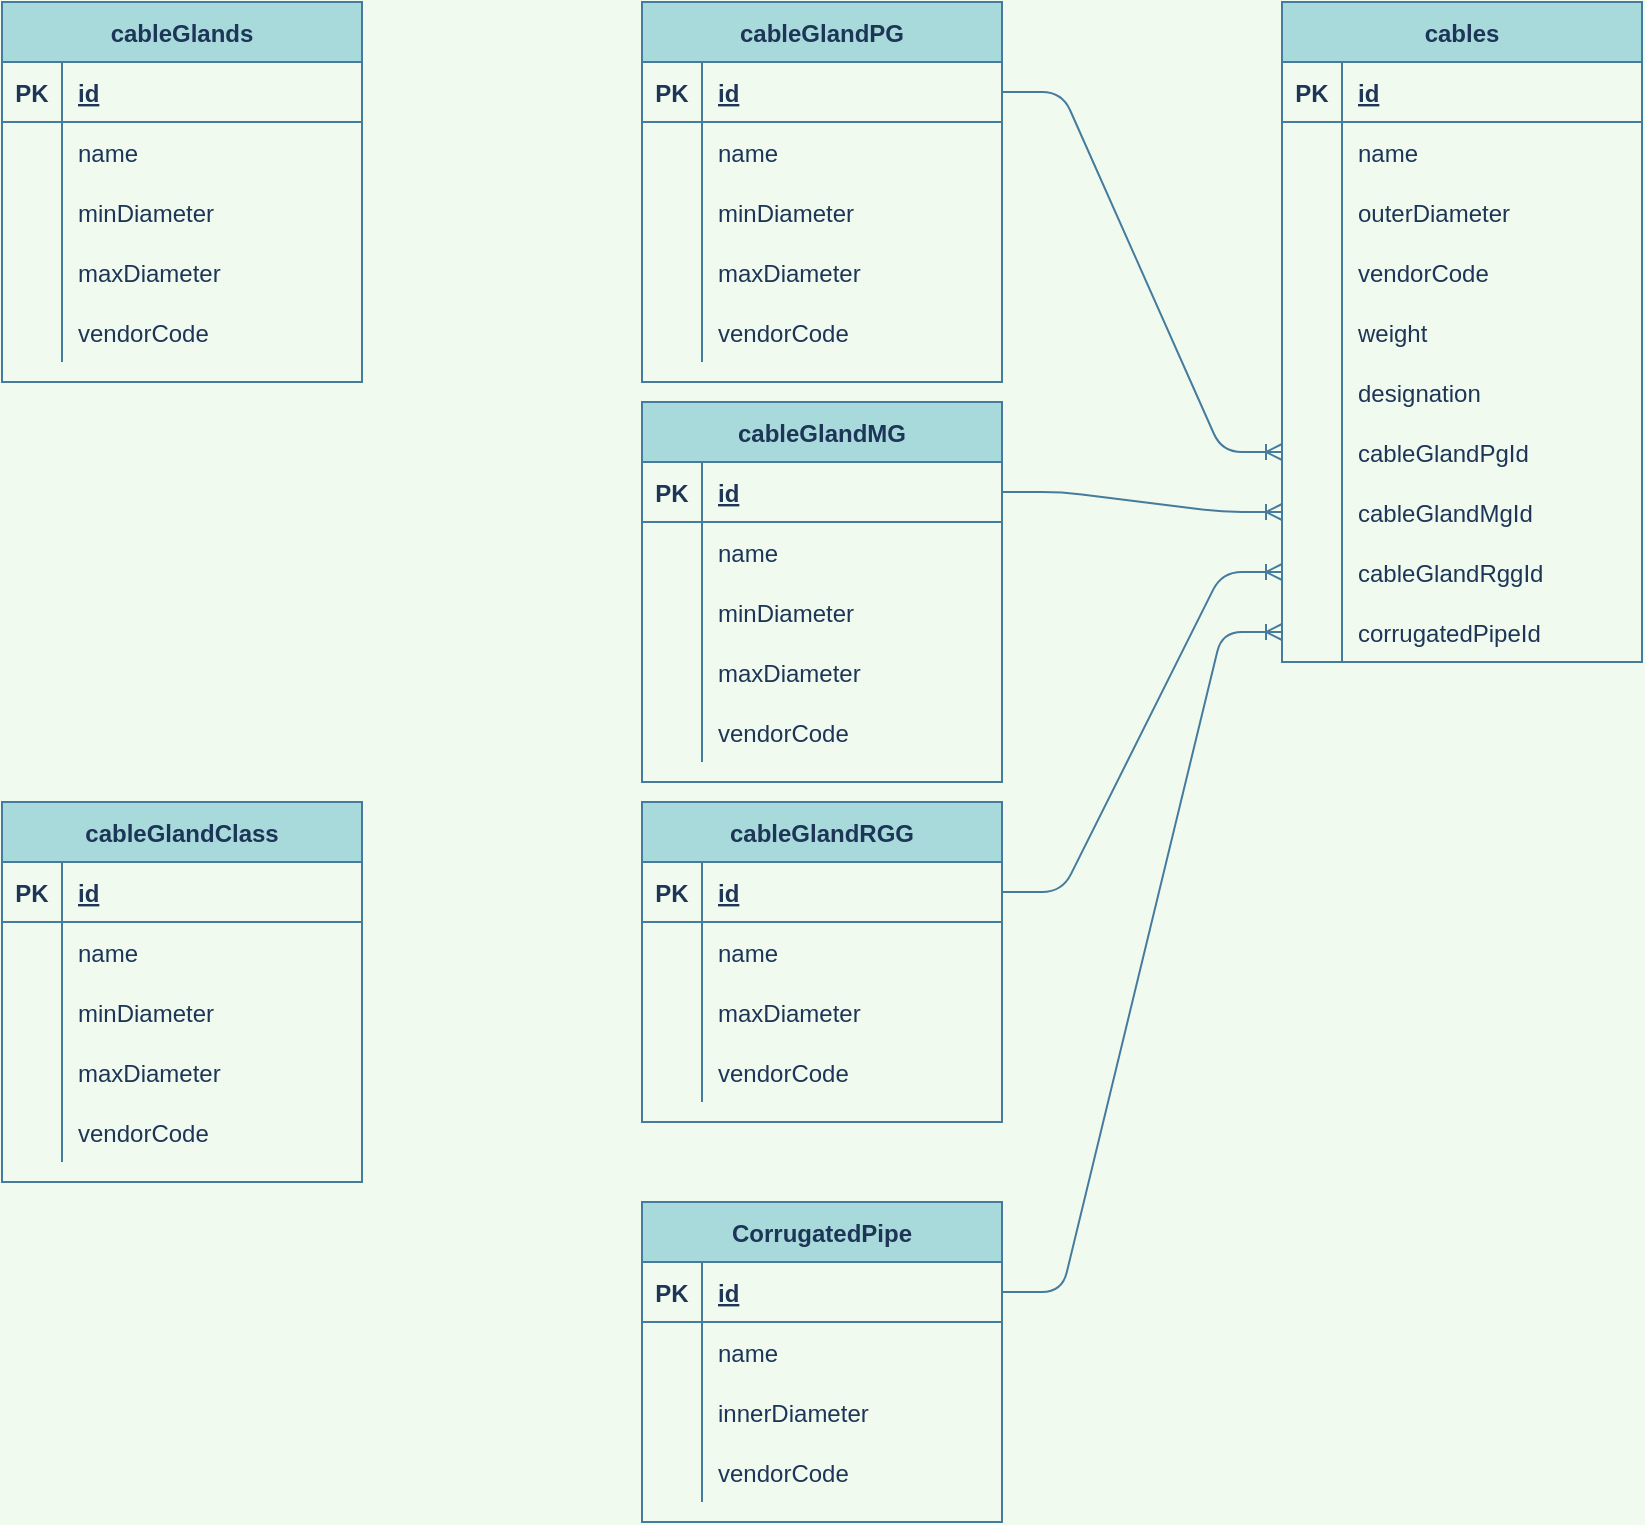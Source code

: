 <mxfile version="14.0.1" type="device"><diagram id="R2lEEEUBdFMjLlhIrx00" name="Page-1"><mxGraphModel dx="1865" dy="689" grid="1" gridSize="10" guides="1" tooltips="1" connect="1" arrows="1" fold="1" page="1" pageScale="1" pageWidth="827" pageHeight="1169" background="#F1FAEE" math="0" shadow="0" extFonts="Permanent Marker^https://fonts.googleapis.com/css?family=Permanent+Marker"><root><mxCell id="0"/><mxCell id="1" parent="0"/><mxCell id="y3WjYk-hF2BFC4DKgjI9-2" value="cables" style="shape=table;startSize=30;container=1;collapsible=1;childLayout=tableLayout;fixedRows=1;rowLines=0;fontStyle=1;align=center;resizeLast=1;fillColor=#A8DADC;strokeColor=#457B9D;fontColor=#1D3557;" parent="1" vertex="1"><mxGeometry x="360" y="40" width="180" height="330" as="geometry"><mxRectangle x="40" y="40" width="70" height="30" as="alternateBounds"/></mxGeometry></mxCell><mxCell id="y3WjYk-hF2BFC4DKgjI9-3" value="" style="shape=partialRectangle;collapsible=0;dropTarget=0;pointerEvents=0;fillColor=none;top=0;left=0;bottom=1;right=0;points=[[0,0.5],[1,0.5]];portConstraint=eastwest;strokeColor=#457B9D;fontColor=#1D3557;" parent="y3WjYk-hF2BFC4DKgjI9-2" vertex="1"><mxGeometry y="30" width="180" height="30" as="geometry"/></mxCell><mxCell id="y3WjYk-hF2BFC4DKgjI9-4" value="PK" style="shape=partialRectangle;connectable=0;fillColor=none;top=0;left=0;bottom=0;right=0;fontStyle=1;overflow=hidden;strokeColor=#457B9D;fontColor=#1D3557;" parent="y3WjYk-hF2BFC4DKgjI9-3" vertex="1"><mxGeometry width="30" height="30" as="geometry"/></mxCell><mxCell id="y3WjYk-hF2BFC4DKgjI9-5" value="id" style="shape=partialRectangle;connectable=0;fillColor=none;top=0;left=0;bottom=0;right=0;align=left;spacingLeft=6;fontStyle=5;overflow=hidden;strokeColor=#457B9D;fontColor=#1D3557;" parent="y3WjYk-hF2BFC4DKgjI9-3" vertex="1"><mxGeometry x="30" width="150" height="30" as="geometry"/></mxCell><mxCell id="y3WjYk-hF2BFC4DKgjI9-6" value="" style="shape=partialRectangle;collapsible=0;dropTarget=0;pointerEvents=0;fillColor=none;top=0;left=0;bottom=0;right=0;points=[[0,0.5],[1,0.5]];portConstraint=eastwest;strokeColor=#457B9D;fontColor=#1D3557;" parent="y3WjYk-hF2BFC4DKgjI9-2" vertex="1"><mxGeometry y="60" width="180" height="30" as="geometry"/></mxCell><mxCell id="y3WjYk-hF2BFC4DKgjI9-7" value="" style="shape=partialRectangle;connectable=0;fillColor=none;top=0;left=0;bottom=0;right=0;editable=1;overflow=hidden;strokeColor=#457B9D;fontColor=#1D3557;" parent="y3WjYk-hF2BFC4DKgjI9-6" vertex="1"><mxGeometry width="30" height="30" as="geometry"/></mxCell><mxCell id="y3WjYk-hF2BFC4DKgjI9-8" value="name" style="shape=partialRectangle;connectable=0;fillColor=none;top=0;left=0;bottom=0;right=0;align=left;spacingLeft=6;overflow=hidden;strokeColor=#457B9D;fontColor=#1D3557;" parent="y3WjYk-hF2BFC4DKgjI9-6" vertex="1"><mxGeometry x="30" width="150" height="30" as="geometry"/></mxCell><mxCell id="y3WjYk-hF2BFC4DKgjI9-9" value="" style="shape=partialRectangle;collapsible=0;dropTarget=0;pointerEvents=0;fillColor=none;top=0;left=0;bottom=0;right=0;points=[[0,0.5],[1,0.5]];portConstraint=eastwest;strokeColor=#457B9D;fontColor=#1D3557;" parent="y3WjYk-hF2BFC4DKgjI9-2" vertex="1"><mxGeometry y="90" width="180" height="30" as="geometry"/></mxCell><mxCell id="y3WjYk-hF2BFC4DKgjI9-10" value="" style="shape=partialRectangle;connectable=0;fillColor=none;top=0;left=0;bottom=0;right=0;editable=1;overflow=hidden;strokeColor=#457B9D;fontColor=#1D3557;" parent="y3WjYk-hF2BFC4DKgjI9-9" vertex="1"><mxGeometry width="30" height="30" as="geometry"/></mxCell><mxCell id="y3WjYk-hF2BFC4DKgjI9-11" value="outerDiameter" style="shape=partialRectangle;connectable=0;fillColor=none;top=0;left=0;bottom=0;right=0;align=left;spacingLeft=6;overflow=hidden;strokeColor=#457B9D;fontColor=#1D3557;" parent="y3WjYk-hF2BFC4DKgjI9-9" vertex="1"><mxGeometry x="30" width="150" height="30" as="geometry"/></mxCell><mxCell id="y3WjYk-hF2BFC4DKgjI9-12" value="" style="shape=partialRectangle;collapsible=0;dropTarget=0;pointerEvents=0;fillColor=none;top=0;left=0;bottom=0;right=0;points=[[0,0.5],[1,0.5]];portConstraint=eastwest;strokeColor=#457B9D;fontColor=#1D3557;" parent="y3WjYk-hF2BFC4DKgjI9-2" vertex="1"><mxGeometry y="120" width="180" height="30" as="geometry"/></mxCell><mxCell id="y3WjYk-hF2BFC4DKgjI9-13" value="" style="shape=partialRectangle;connectable=0;fillColor=none;top=0;left=0;bottom=0;right=0;editable=1;overflow=hidden;strokeColor=#457B9D;fontColor=#1D3557;" parent="y3WjYk-hF2BFC4DKgjI9-12" vertex="1"><mxGeometry width="30" height="30" as="geometry"/></mxCell><mxCell id="y3WjYk-hF2BFC4DKgjI9-14" value="vendorCode" style="shape=partialRectangle;connectable=0;fillColor=none;top=0;left=0;bottom=0;right=0;align=left;spacingLeft=6;overflow=hidden;strokeColor=#457B9D;fontColor=#1D3557;" parent="y3WjYk-hF2BFC4DKgjI9-12" vertex="1"><mxGeometry x="30" width="150" height="30" as="geometry"/></mxCell><mxCell id="y3WjYk-hF2BFC4DKgjI9-20" value="" style="shape=partialRectangle;collapsible=0;dropTarget=0;pointerEvents=0;fillColor=none;top=0;left=0;bottom=0;right=0;points=[[0,0.5],[1,0.5]];portConstraint=eastwest;strokeColor=#457B9D;fontColor=#1D3557;" parent="y3WjYk-hF2BFC4DKgjI9-2" vertex="1"><mxGeometry y="150" width="180" height="30" as="geometry"/></mxCell><mxCell id="y3WjYk-hF2BFC4DKgjI9-21" value="" style="shape=partialRectangle;connectable=0;fillColor=none;top=0;left=0;bottom=0;right=0;editable=1;overflow=hidden;strokeColor=#457B9D;fontColor=#1D3557;" parent="y3WjYk-hF2BFC4DKgjI9-20" vertex="1"><mxGeometry width="30" height="30" as="geometry"/></mxCell><mxCell id="y3WjYk-hF2BFC4DKgjI9-22" value="weight" style="shape=partialRectangle;connectable=0;fillColor=none;top=0;left=0;bottom=0;right=0;align=left;spacingLeft=6;overflow=hidden;strokeColor=#457B9D;fontColor=#1D3557;" parent="y3WjYk-hF2BFC4DKgjI9-20" vertex="1"><mxGeometry x="30" width="150" height="30" as="geometry"/></mxCell><mxCell id="y3WjYk-hF2BFC4DKgjI9-32" value="" style="shape=partialRectangle;collapsible=0;dropTarget=0;pointerEvents=0;fillColor=none;top=0;left=0;bottom=0;right=0;points=[[0,0.5],[1,0.5]];portConstraint=eastwest;strokeColor=#457B9D;fontColor=#1D3557;" parent="y3WjYk-hF2BFC4DKgjI9-2" vertex="1"><mxGeometry y="180" width="180" height="30" as="geometry"/></mxCell><mxCell id="y3WjYk-hF2BFC4DKgjI9-33" value="" style="shape=partialRectangle;connectable=0;fillColor=none;top=0;left=0;bottom=0;right=0;editable=1;overflow=hidden;strokeColor=#457B9D;fontColor=#1D3557;" parent="y3WjYk-hF2BFC4DKgjI9-32" vertex="1"><mxGeometry width="30" height="30" as="geometry"/></mxCell><mxCell id="y3WjYk-hF2BFC4DKgjI9-34" value="designation" style="shape=partialRectangle;connectable=0;fillColor=none;top=0;left=0;bottom=0;right=0;align=left;spacingLeft=6;overflow=hidden;strokeColor=#457B9D;fontColor=#1D3557;" parent="y3WjYk-hF2BFC4DKgjI9-32" vertex="1"><mxGeometry x="30" width="150" height="30" as="geometry"/></mxCell><mxCell id="y3WjYk-hF2BFC4DKgjI9-28" value="" style="shape=partialRectangle;collapsible=0;dropTarget=0;pointerEvents=0;fillColor=none;top=0;left=0;bottom=0;right=0;points=[[0,0.5],[1,0.5]];portConstraint=eastwest;strokeColor=#457B9D;fontColor=#1D3557;" parent="y3WjYk-hF2BFC4DKgjI9-2" vertex="1"><mxGeometry y="210" width="180" height="30" as="geometry"/></mxCell><mxCell id="y3WjYk-hF2BFC4DKgjI9-29" value="" style="shape=partialRectangle;connectable=0;fillColor=none;top=0;left=0;bottom=0;right=0;editable=1;overflow=hidden;strokeColor=#457B9D;fontColor=#1D3557;" parent="y3WjYk-hF2BFC4DKgjI9-28" vertex="1"><mxGeometry width="30" height="30" as="geometry"/></mxCell><mxCell id="y3WjYk-hF2BFC4DKgjI9-30" value="cableGlandPgId" style="shape=partialRectangle;connectable=0;fillColor=none;top=0;left=0;bottom=0;right=0;align=left;spacingLeft=6;overflow=hidden;strokeColor=#457B9D;fontColor=#1D3557;" parent="y3WjYk-hF2BFC4DKgjI9-28" vertex="1"><mxGeometry x="30" width="150" height="30" as="geometry"/></mxCell><mxCell id="QT4CGH7tXEihgU_kym3k-116" value="" style="shape=partialRectangle;collapsible=0;dropTarget=0;pointerEvents=0;fillColor=none;top=0;left=0;bottom=0;right=0;points=[[0,0.5],[1,0.5]];portConstraint=eastwest;strokeColor=#457B9D;fontColor=#1D3557;" parent="y3WjYk-hF2BFC4DKgjI9-2" vertex="1"><mxGeometry y="240" width="180" height="30" as="geometry"/></mxCell><mxCell id="QT4CGH7tXEihgU_kym3k-117" value="" style="shape=partialRectangle;connectable=0;fillColor=none;top=0;left=0;bottom=0;right=0;editable=1;overflow=hidden;strokeColor=#457B9D;fontColor=#1D3557;" parent="QT4CGH7tXEihgU_kym3k-116" vertex="1"><mxGeometry width="30" height="30" as="geometry"/></mxCell><mxCell id="QT4CGH7tXEihgU_kym3k-118" value="cableGlandMgId" style="shape=partialRectangle;connectable=0;fillColor=none;top=0;left=0;bottom=0;right=0;align=left;spacingLeft=6;overflow=hidden;strokeColor=#457B9D;fontColor=#1D3557;" parent="QT4CGH7tXEihgU_kym3k-116" vertex="1"><mxGeometry x="30" width="150" height="30" as="geometry"/></mxCell><mxCell id="QT4CGH7tXEihgU_kym3k-41" value="" style="shape=partialRectangle;collapsible=0;dropTarget=0;pointerEvents=0;fillColor=none;top=0;left=0;bottom=0;right=0;points=[[0,0.5],[1,0.5]];portConstraint=eastwest;strokeColor=#457B9D;fontColor=#1D3557;" parent="y3WjYk-hF2BFC4DKgjI9-2" vertex="1"><mxGeometry y="270" width="180" height="30" as="geometry"/></mxCell><mxCell id="QT4CGH7tXEihgU_kym3k-42" value="" style="shape=partialRectangle;connectable=0;fillColor=none;top=0;left=0;bottom=0;right=0;editable=1;overflow=hidden;strokeColor=#457B9D;fontColor=#1D3557;" parent="QT4CGH7tXEihgU_kym3k-41" vertex="1"><mxGeometry width="30" height="30" as="geometry"/></mxCell><mxCell id="QT4CGH7tXEihgU_kym3k-43" value="cableGlandRggId" style="shape=partialRectangle;connectable=0;fillColor=none;top=0;left=0;bottom=0;right=0;align=left;spacingLeft=6;overflow=hidden;strokeColor=#457B9D;fontColor=#1D3557;" parent="QT4CGH7tXEihgU_kym3k-41" vertex="1"><mxGeometry x="30" width="150" height="30" as="geometry"/></mxCell><mxCell id="QT4CGH7tXEihgU_kym3k-126" value="" style="shape=partialRectangle;collapsible=0;dropTarget=0;pointerEvents=0;fillColor=none;top=0;left=0;bottom=0;right=0;points=[[0,0.5],[1,0.5]];portConstraint=eastwest;strokeColor=#457B9D;fontColor=#1D3557;" parent="y3WjYk-hF2BFC4DKgjI9-2" vertex="1"><mxGeometry y="300" width="180" height="30" as="geometry"/></mxCell><mxCell id="QT4CGH7tXEihgU_kym3k-127" value="" style="shape=partialRectangle;connectable=0;fillColor=none;top=0;left=0;bottom=0;right=0;editable=1;overflow=hidden;strokeColor=#457B9D;fontColor=#1D3557;" parent="QT4CGH7tXEihgU_kym3k-126" vertex="1"><mxGeometry width="30" height="30" as="geometry"/></mxCell><mxCell id="QT4CGH7tXEihgU_kym3k-128" value="corrugatedPipeId" style="shape=partialRectangle;connectable=0;fillColor=none;top=0;left=0;bottom=0;right=0;align=left;spacingLeft=6;overflow=hidden;strokeColor=#457B9D;fontColor=#1D3557;" parent="QT4CGH7tXEihgU_kym3k-126" vertex="1"><mxGeometry x="30" width="150" height="30" as="geometry"/></mxCell><mxCell id="QT4CGH7tXEihgU_kym3k-14" value="cableGlands" style="shape=table;startSize=30;container=1;collapsible=1;childLayout=tableLayout;fixedRows=1;rowLines=0;fontStyle=1;align=center;resizeLast=1;fillColor=#A8DADC;strokeColor=#457B9D;fontColor=#1D3557;" parent="1" vertex="1"><mxGeometry x="-280" y="40" width="180" height="190" as="geometry"><mxRectangle x="40" y="40" width="70" height="30" as="alternateBounds"/></mxGeometry></mxCell><mxCell id="QT4CGH7tXEihgU_kym3k-15" value="" style="shape=partialRectangle;collapsible=0;dropTarget=0;pointerEvents=0;fillColor=none;top=0;left=0;bottom=1;right=0;points=[[0,0.5],[1,0.5]];portConstraint=eastwest;strokeColor=#457B9D;fontColor=#1D3557;" parent="QT4CGH7tXEihgU_kym3k-14" vertex="1"><mxGeometry y="30" width="180" height="30" as="geometry"/></mxCell><mxCell id="QT4CGH7tXEihgU_kym3k-16" value="PK" style="shape=partialRectangle;connectable=0;fillColor=none;top=0;left=0;bottom=0;right=0;fontStyle=1;overflow=hidden;strokeColor=#457B9D;fontColor=#1D3557;" parent="QT4CGH7tXEihgU_kym3k-15" vertex="1"><mxGeometry width="30" height="30" as="geometry"/></mxCell><mxCell id="QT4CGH7tXEihgU_kym3k-17" value="id" style="shape=partialRectangle;connectable=0;fillColor=none;top=0;left=0;bottom=0;right=0;align=left;spacingLeft=6;fontStyle=5;overflow=hidden;strokeColor=#457B9D;fontColor=#1D3557;" parent="QT4CGH7tXEihgU_kym3k-15" vertex="1"><mxGeometry x="30" width="150" height="30" as="geometry"/></mxCell><mxCell id="QT4CGH7tXEihgU_kym3k-18" value="" style="shape=partialRectangle;collapsible=0;dropTarget=0;pointerEvents=0;fillColor=none;top=0;left=0;bottom=0;right=0;points=[[0,0.5],[1,0.5]];portConstraint=eastwest;strokeColor=#457B9D;fontColor=#1D3557;" parent="QT4CGH7tXEihgU_kym3k-14" vertex="1"><mxGeometry y="60" width="180" height="30" as="geometry"/></mxCell><mxCell id="QT4CGH7tXEihgU_kym3k-19" value="" style="shape=partialRectangle;connectable=0;fillColor=none;top=0;left=0;bottom=0;right=0;editable=1;overflow=hidden;strokeColor=#457B9D;fontColor=#1D3557;" parent="QT4CGH7tXEihgU_kym3k-18" vertex="1"><mxGeometry width="30" height="30" as="geometry"/></mxCell><mxCell id="QT4CGH7tXEihgU_kym3k-20" value="name" style="shape=partialRectangle;connectable=0;fillColor=none;top=0;left=0;bottom=0;right=0;align=left;spacingLeft=6;overflow=hidden;strokeColor=#457B9D;fontColor=#1D3557;" parent="QT4CGH7tXEihgU_kym3k-18" vertex="1"><mxGeometry x="30" width="150" height="30" as="geometry"/></mxCell><mxCell id="QT4CGH7tXEihgU_kym3k-21" value="" style="shape=partialRectangle;collapsible=0;dropTarget=0;pointerEvents=0;fillColor=none;top=0;left=0;bottom=0;right=0;points=[[0,0.5],[1,0.5]];portConstraint=eastwest;strokeColor=#457B9D;fontColor=#1D3557;" parent="QT4CGH7tXEihgU_kym3k-14" vertex="1"><mxGeometry y="90" width="180" height="30" as="geometry"/></mxCell><mxCell id="QT4CGH7tXEihgU_kym3k-22" value="" style="shape=partialRectangle;connectable=0;fillColor=none;top=0;left=0;bottom=0;right=0;editable=1;overflow=hidden;strokeColor=#457B9D;fontColor=#1D3557;" parent="QT4CGH7tXEihgU_kym3k-21" vertex="1"><mxGeometry width="30" height="30" as="geometry"/></mxCell><mxCell id="QT4CGH7tXEihgU_kym3k-23" value="minDiameter" style="shape=partialRectangle;connectable=0;fillColor=none;top=0;left=0;bottom=0;right=0;align=left;spacingLeft=6;overflow=hidden;strokeColor=#457B9D;fontColor=#1D3557;" parent="QT4CGH7tXEihgU_kym3k-21" vertex="1"><mxGeometry x="30" width="150" height="30" as="geometry"/></mxCell><mxCell id="QT4CGH7tXEihgU_kym3k-24" value="" style="shape=partialRectangle;collapsible=0;dropTarget=0;pointerEvents=0;fillColor=none;top=0;left=0;bottom=0;right=0;points=[[0,0.5],[1,0.5]];portConstraint=eastwest;strokeColor=#457B9D;fontColor=#1D3557;" parent="QT4CGH7tXEihgU_kym3k-14" vertex="1"><mxGeometry y="120" width="180" height="30" as="geometry"/></mxCell><mxCell id="QT4CGH7tXEihgU_kym3k-25" value="" style="shape=partialRectangle;connectable=0;fillColor=none;top=0;left=0;bottom=0;right=0;editable=1;overflow=hidden;strokeColor=#457B9D;fontColor=#1D3557;" parent="QT4CGH7tXEihgU_kym3k-24" vertex="1"><mxGeometry width="30" height="30" as="geometry"/></mxCell><mxCell id="QT4CGH7tXEihgU_kym3k-26" value="maxDiameter" style="shape=partialRectangle;connectable=0;fillColor=none;top=0;left=0;bottom=0;right=0;align=left;spacingLeft=6;overflow=hidden;strokeColor=#457B9D;fontColor=#1D3557;" parent="QT4CGH7tXEihgU_kym3k-24" vertex="1"><mxGeometry x="30" width="150" height="30" as="geometry"/></mxCell><mxCell id="QT4CGH7tXEihgU_kym3k-27" value="" style="shape=partialRectangle;collapsible=0;dropTarget=0;pointerEvents=0;fillColor=none;top=0;left=0;bottom=0;right=0;points=[[0,0.5],[1,0.5]];portConstraint=eastwest;strokeColor=#457B9D;fontColor=#1D3557;" parent="QT4CGH7tXEihgU_kym3k-14" vertex="1"><mxGeometry y="150" width="180" height="30" as="geometry"/></mxCell><mxCell id="QT4CGH7tXEihgU_kym3k-28" value="" style="shape=partialRectangle;connectable=0;fillColor=none;top=0;left=0;bottom=0;right=0;editable=1;overflow=hidden;strokeColor=#457B9D;fontColor=#1D3557;" parent="QT4CGH7tXEihgU_kym3k-27" vertex="1"><mxGeometry width="30" height="30" as="geometry"/></mxCell><mxCell id="QT4CGH7tXEihgU_kym3k-29" value="vendorCode" style="shape=partialRectangle;connectable=0;fillColor=none;top=0;left=0;bottom=0;right=0;align=left;spacingLeft=6;overflow=hidden;strokeColor=#457B9D;fontColor=#1D3557;" parent="QT4CGH7tXEihgU_kym3k-27" vertex="1"><mxGeometry x="30" width="150" height="30" as="geometry"/></mxCell><mxCell id="QT4CGH7tXEihgU_kym3k-44" value="cableGlandClass" style="shape=table;startSize=30;container=1;collapsible=1;childLayout=tableLayout;fixedRows=1;rowLines=0;fontStyle=1;align=center;resizeLast=1;fillColor=#A8DADC;strokeColor=#457B9D;fontColor=#1D3557;" parent="1" vertex="1"><mxGeometry x="-280" y="440" width="180" height="190" as="geometry"><mxRectangle x="40" y="40" width="70" height="30" as="alternateBounds"/></mxGeometry></mxCell><mxCell id="QT4CGH7tXEihgU_kym3k-45" value="" style="shape=partialRectangle;collapsible=0;dropTarget=0;pointerEvents=0;fillColor=none;top=0;left=0;bottom=1;right=0;points=[[0,0.5],[1,0.5]];portConstraint=eastwest;strokeColor=#457B9D;fontColor=#1D3557;" parent="QT4CGH7tXEihgU_kym3k-44" vertex="1"><mxGeometry y="30" width="180" height="30" as="geometry"/></mxCell><mxCell id="QT4CGH7tXEihgU_kym3k-46" value="PK" style="shape=partialRectangle;connectable=0;fillColor=none;top=0;left=0;bottom=0;right=0;fontStyle=1;overflow=hidden;strokeColor=#457B9D;fontColor=#1D3557;" parent="QT4CGH7tXEihgU_kym3k-45" vertex="1"><mxGeometry width="30" height="30" as="geometry"/></mxCell><mxCell id="QT4CGH7tXEihgU_kym3k-47" value="id" style="shape=partialRectangle;connectable=0;fillColor=none;top=0;left=0;bottom=0;right=0;align=left;spacingLeft=6;fontStyle=5;overflow=hidden;strokeColor=#457B9D;fontColor=#1D3557;" parent="QT4CGH7tXEihgU_kym3k-45" vertex="1"><mxGeometry x="30" width="150" height="30" as="geometry"/></mxCell><mxCell id="QT4CGH7tXEihgU_kym3k-48" value="" style="shape=partialRectangle;collapsible=0;dropTarget=0;pointerEvents=0;fillColor=none;top=0;left=0;bottom=0;right=0;points=[[0,0.5],[1,0.5]];portConstraint=eastwest;strokeColor=#457B9D;fontColor=#1D3557;" parent="QT4CGH7tXEihgU_kym3k-44" vertex="1"><mxGeometry y="60" width="180" height="30" as="geometry"/></mxCell><mxCell id="QT4CGH7tXEihgU_kym3k-49" value="" style="shape=partialRectangle;connectable=0;fillColor=none;top=0;left=0;bottom=0;right=0;editable=1;overflow=hidden;strokeColor=#457B9D;fontColor=#1D3557;" parent="QT4CGH7tXEihgU_kym3k-48" vertex="1"><mxGeometry width="30" height="30" as="geometry"/></mxCell><mxCell id="QT4CGH7tXEihgU_kym3k-50" value="name" style="shape=partialRectangle;connectable=0;fillColor=none;top=0;left=0;bottom=0;right=0;align=left;spacingLeft=6;overflow=hidden;strokeColor=#457B9D;fontColor=#1D3557;" parent="QT4CGH7tXEihgU_kym3k-48" vertex="1"><mxGeometry x="30" width="150" height="30" as="geometry"/></mxCell><mxCell id="QT4CGH7tXEihgU_kym3k-51" value="" style="shape=partialRectangle;collapsible=0;dropTarget=0;pointerEvents=0;fillColor=none;top=0;left=0;bottom=0;right=0;points=[[0,0.5],[1,0.5]];portConstraint=eastwest;strokeColor=#457B9D;fontColor=#1D3557;" parent="QT4CGH7tXEihgU_kym3k-44" vertex="1"><mxGeometry y="90" width="180" height="30" as="geometry"/></mxCell><mxCell id="QT4CGH7tXEihgU_kym3k-52" value="" style="shape=partialRectangle;connectable=0;fillColor=none;top=0;left=0;bottom=0;right=0;editable=1;overflow=hidden;strokeColor=#457B9D;fontColor=#1D3557;" parent="QT4CGH7tXEihgU_kym3k-51" vertex="1"><mxGeometry width="30" height="30" as="geometry"/></mxCell><mxCell id="QT4CGH7tXEihgU_kym3k-53" value="minDiameter" style="shape=partialRectangle;connectable=0;fillColor=none;top=0;left=0;bottom=0;right=0;align=left;spacingLeft=6;overflow=hidden;strokeColor=#457B9D;fontColor=#1D3557;" parent="QT4CGH7tXEihgU_kym3k-51" vertex="1"><mxGeometry x="30" width="150" height="30" as="geometry"/></mxCell><mxCell id="QT4CGH7tXEihgU_kym3k-54" value="" style="shape=partialRectangle;collapsible=0;dropTarget=0;pointerEvents=0;fillColor=none;top=0;left=0;bottom=0;right=0;points=[[0,0.5],[1,0.5]];portConstraint=eastwest;strokeColor=#457B9D;fontColor=#1D3557;" parent="QT4CGH7tXEihgU_kym3k-44" vertex="1"><mxGeometry y="120" width="180" height="30" as="geometry"/></mxCell><mxCell id="QT4CGH7tXEihgU_kym3k-55" value="" style="shape=partialRectangle;connectable=0;fillColor=none;top=0;left=0;bottom=0;right=0;editable=1;overflow=hidden;strokeColor=#457B9D;fontColor=#1D3557;" parent="QT4CGH7tXEihgU_kym3k-54" vertex="1"><mxGeometry width="30" height="30" as="geometry"/></mxCell><mxCell id="QT4CGH7tXEihgU_kym3k-56" value="maxDiameter" style="shape=partialRectangle;connectable=0;fillColor=none;top=0;left=0;bottom=0;right=0;align=left;spacingLeft=6;overflow=hidden;strokeColor=#457B9D;fontColor=#1D3557;" parent="QT4CGH7tXEihgU_kym3k-54" vertex="1"><mxGeometry x="30" width="150" height="30" as="geometry"/></mxCell><mxCell id="QT4CGH7tXEihgU_kym3k-57" value="" style="shape=partialRectangle;collapsible=0;dropTarget=0;pointerEvents=0;fillColor=none;top=0;left=0;bottom=0;right=0;points=[[0,0.5],[1,0.5]];portConstraint=eastwest;strokeColor=#457B9D;fontColor=#1D3557;" parent="QT4CGH7tXEihgU_kym3k-44" vertex="1"><mxGeometry y="150" width="180" height="30" as="geometry"/></mxCell><mxCell id="QT4CGH7tXEihgU_kym3k-58" value="" style="shape=partialRectangle;connectable=0;fillColor=none;top=0;left=0;bottom=0;right=0;editable=1;overflow=hidden;strokeColor=#457B9D;fontColor=#1D3557;" parent="QT4CGH7tXEihgU_kym3k-57" vertex="1"><mxGeometry width="30" height="30" as="geometry"/></mxCell><mxCell id="QT4CGH7tXEihgU_kym3k-59" value="vendorCode" style="shape=partialRectangle;connectable=0;fillColor=none;top=0;left=0;bottom=0;right=0;align=left;spacingLeft=6;overflow=hidden;strokeColor=#457B9D;fontColor=#1D3557;" parent="QT4CGH7tXEihgU_kym3k-57" vertex="1"><mxGeometry x="30" width="150" height="30" as="geometry"/></mxCell><mxCell id="QT4CGH7tXEihgU_kym3k-60" value="cableGlandPG" style="shape=table;startSize=30;container=1;collapsible=1;childLayout=tableLayout;fixedRows=1;rowLines=0;fontStyle=1;align=center;resizeLast=1;fillColor=#A8DADC;strokeColor=#457B9D;fontColor=#1D3557;" parent="1" vertex="1"><mxGeometry x="40" y="40" width="180" height="190" as="geometry"><mxRectangle x="40" y="40" width="70" height="30" as="alternateBounds"/></mxGeometry></mxCell><mxCell id="QT4CGH7tXEihgU_kym3k-61" value="" style="shape=partialRectangle;collapsible=0;dropTarget=0;pointerEvents=0;fillColor=none;top=0;left=0;bottom=1;right=0;points=[[0,0.5],[1,0.5]];portConstraint=eastwest;strokeColor=#457B9D;fontColor=#1D3557;" parent="QT4CGH7tXEihgU_kym3k-60" vertex="1"><mxGeometry y="30" width="180" height="30" as="geometry"/></mxCell><mxCell id="QT4CGH7tXEihgU_kym3k-62" value="PK" style="shape=partialRectangle;connectable=0;fillColor=none;top=0;left=0;bottom=0;right=0;fontStyle=1;overflow=hidden;strokeColor=#457B9D;fontColor=#1D3557;" parent="QT4CGH7tXEihgU_kym3k-61" vertex="1"><mxGeometry width="30" height="30" as="geometry"/></mxCell><mxCell id="QT4CGH7tXEihgU_kym3k-63" value="id" style="shape=partialRectangle;connectable=0;fillColor=none;top=0;left=0;bottom=0;right=0;align=left;spacingLeft=6;fontStyle=5;overflow=hidden;strokeColor=#457B9D;fontColor=#1D3557;" parent="QT4CGH7tXEihgU_kym3k-61" vertex="1"><mxGeometry x="30" width="150" height="30" as="geometry"/></mxCell><mxCell id="QT4CGH7tXEihgU_kym3k-64" value="" style="shape=partialRectangle;collapsible=0;dropTarget=0;pointerEvents=0;fillColor=none;top=0;left=0;bottom=0;right=0;points=[[0,0.5],[1,0.5]];portConstraint=eastwest;strokeColor=#457B9D;fontColor=#1D3557;" parent="QT4CGH7tXEihgU_kym3k-60" vertex="1"><mxGeometry y="60" width="180" height="30" as="geometry"/></mxCell><mxCell id="QT4CGH7tXEihgU_kym3k-65" value="" style="shape=partialRectangle;connectable=0;fillColor=none;top=0;left=0;bottom=0;right=0;editable=1;overflow=hidden;strokeColor=#457B9D;fontColor=#1D3557;" parent="QT4CGH7tXEihgU_kym3k-64" vertex="1"><mxGeometry width="30" height="30" as="geometry"/></mxCell><mxCell id="QT4CGH7tXEihgU_kym3k-66" value="name" style="shape=partialRectangle;connectable=0;fillColor=none;top=0;left=0;bottom=0;right=0;align=left;spacingLeft=6;overflow=hidden;strokeColor=#457B9D;fontColor=#1D3557;" parent="QT4CGH7tXEihgU_kym3k-64" vertex="1"><mxGeometry x="30" width="150" height="30" as="geometry"/></mxCell><mxCell id="QT4CGH7tXEihgU_kym3k-67" value="" style="shape=partialRectangle;collapsible=0;dropTarget=0;pointerEvents=0;fillColor=none;top=0;left=0;bottom=0;right=0;points=[[0,0.5],[1,0.5]];portConstraint=eastwest;strokeColor=#457B9D;fontColor=#1D3557;" parent="QT4CGH7tXEihgU_kym3k-60" vertex="1"><mxGeometry y="90" width="180" height="30" as="geometry"/></mxCell><mxCell id="QT4CGH7tXEihgU_kym3k-68" value="" style="shape=partialRectangle;connectable=0;fillColor=none;top=0;left=0;bottom=0;right=0;editable=1;overflow=hidden;strokeColor=#457B9D;fontColor=#1D3557;" parent="QT4CGH7tXEihgU_kym3k-67" vertex="1"><mxGeometry width="30" height="30" as="geometry"/></mxCell><mxCell id="QT4CGH7tXEihgU_kym3k-69" value="minDiameter" style="shape=partialRectangle;connectable=0;fillColor=none;top=0;left=0;bottom=0;right=0;align=left;spacingLeft=6;overflow=hidden;strokeColor=#457B9D;fontColor=#1D3557;" parent="QT4CGH7tXEihgU_kym3k-67" vertex="1"><mxGeometry x="30" width="150" height="30" as="geometry"/></mxCell><mxCell id="QT4CGH7tXEihgU_kym3k-70" value="" style="shape=partialRectangle;collapsible=0;dropTarget=0;pointerEvents=0;fillColor=none;top=0;left=0;bottom=0;right=0;points=[[0,0.5],[1,0.5]];portConstraint=eastwest;strokeColor=#457B9D;fontColor=#1D3557;" parent="QT4CGH7tXEihgU_kym3k-60" vertex="1"><mxGeometry y="120" width="180" height="30" as="geometry"/></mxCell><mxCell id="QT4CGH7tXEihgU_kym3k-71" value="" style="shape=partialRectangle;connectable=0;fillColor=none;top=0;left=0;bottom=0;right=0;editable=1;overflow=hidden;strokeColor=#457B9D;fontColor=#1D3557;" parent="QT4CGH7tXEihgU_kym3k-70" vertex="1"><mxGeometry width="30" height="30" as="geometry"/></mxCell><mxCell id="QT4CGH7tXEihgU_kym3k-72" value="maxDiameter" style="shape=partialRectangle;connectable=0;fillColor=none;top=0;left=0;bottom=0;right=0;align=left;spacingLeft=6;overflow=hidden;strokeColor=#457B9D;fontColor=#1D3557;" parent="QT4CGH7tXEihgU_kym3k-70" vertex="1"><mxGeometry x="30" width="150" height="30" as="geometry"/></mxCell><mxCell id="QT4CGH7tXEihgU_kym3k-73" value="" style="shape=partialRectangle;collapsible=0;dropTarget=0;pointerEvents=0;fillColor=none;top=0;left=0;bottom=0;right=0;points=[[0,0.5],[1,0.5]];portConstraint=eastwest;strokeColor=#457B9D;fontColor=#1D3557;" parent="QT4CGH7tXEihgU_kym3k-60" vertex="1"><mxGeometry y="150" width="180" height="30" as="geometry"/></mxCell><mxCell id="QT4CGH7tXEihgU_kym3k-74" value="" style="shape=partialRectangle;connectable=0;fillColor=none;top=0;left=0;bottom=0;right=0;editable=1;overflow=hidden;strokeColor=#457B9D;fontColor=#1D3557;" parent="QT4CGH7tXEihgU_kym3k-73" vertex="1"><mxGeometry width="30" height="30" as="geometry"/></mxCell><mxCell id="QT4CGH7tXEihgU_kym3k-75" value="vendorCode" style="shape=partialRectangle;connectable=0;fillColor=none;top=0;left=0;bottom=0;right=0;align=left;spacingLeft=6;overflow=hidden;strokeColor=#457B9D;fontColor=#1D3557;" parent="QT4CGH7tXEihgU_kym3k-73" vertex="1"><mxGeometry x="30" width="150" height="30" as="geometry"/></mxCell><mxCell id="QT4CGH7tXEihgU_kym3k-76" value="cableGlandMG" style="shape=table;startSize=30;container=1;collapsible=1;childLayout=tableLayout;fixedRows=1;rowLines=0;fontStyle=1;align=center;resizeLast=1;fillColor=#A8DADC;strokeColor=#457B9D;fontColor=#1D3557;" parent="1" vertex="1"><mxGeometry x="40" y="240" width="180" height="190" as="geometry"><mxRectangle x="40" y="240" width="70" height="30" as="alternateBounds"/></mxGeometry></mxCell><mxCell id="QT4CGH7tXEihgU_kym3k-77" value="" style="shape=partialRectangle;collapsible=0;dropTarget=0;pointerEvents=0;fillColor=none;top=0;left=0;bottom=1;right=0;points=[[0,0.5],[1,0.5]];portConstraint=eastwest;strokeColor=#457B9D;fontColor=#1D3557;" parent="QT4CGH7tXEihgU_kym3k-76" vertex="1"><mxGeometry y="30" width="180" height="30" as="geometry"/></mxCell><mxCell id="QT4CGH7tXEihgU_kym3k-78" value="PK" style="shape=partialRectangle;connectable=0;fillColor=none;top=0;left=0;bottom=0;right=0;fontStyle=1;overflow=hidden;strokeColor=#457B9D;fontColor=#1D3557;" parent="QT4CGH7tXEihgU_kym3k-77" vertex="1"><mxGeometry width="30" height="30" as="geometry"/></mxCell><mxCell id="QT4CGH7tXEihgU_kym3k-79" value="id" style="shape=partialRectangle;connectable=0;fillColor=none;top=0;left=0;bottom=0;right=0;align=left;spacingLeft=6;fontStyle=5;overflow=hidden;strokeColor=#457B9D;fontColor=#1D3557;" parent="QT4CGH7tXEihgU_kym3k-77" vertex="1"><mxGeometry x="30" width="150" height="30" as="geometry"/></mxCell><mxCell id="QT4CGH7tXEihgU_kym3k-80" value="" style="shape=partialRectangle;collapsible=0;dropTarget=0;pointerEvents=0;fillColor=none;top=0;left=0;bottom=0;right=0;points=[[0,0.5],[1,0.5]];portConstraint=eastwest;strokeColor=#457B9D;fontColor=#1D3557;" parent="QT4CGH7tXEihgU_kym3k-76" vertex="1"><mxGeometry y="60" width="180" height="30" as="geometry"/></mxCell><mxCell id="QT4CGH7tXEihgU_kym3k-81" value="" style="shape=partialRectangle;connectable=0;fillColor=none;top=0;left=0;bottom=0;right=0;editable=1;overflow=hidden;strokeColor=#457B9D;fontColor=#1D3557;" parent="QT4CGH7tXEihgU_kym3k-80" vertex="1"><mxGeometry width="30" height="30" as="geometry"/></mxCell><mxCell id="QT4CGH7tXEihgU_kym3k-82" value="name" style="shape=partialRectangle;connectable=0;fillColor=none;top=0;left=0;bottom=0;right=0;align=left;spacingLeft=6;overflow=hidden;strokeColor=#457B9D;fontColor=#1D3557;" parent="QT4CGH7tXEihgU_kym3k-80" vertex="1"><mxGeometry x="30" width="150" height="30" as="geometry"/></mxCell><mxCell id="QT4CGH7tXEihgU_kym3k-83" value="" style="shape=partialRectangle;collapsible=0;dropTarget=0;pointerEvents=0;fillColor=none;top=0;left=0;bottom=0;right=0;points=[[0,0.5],[1,0.5]];portConstraint=eastwest;strokeColor=#457B9D;fontColor=#1D3557;" parent="QT4CGH7tXEihgU_kym3k-76" vertex="1"><mxGeometry y="90" width="180" height="30" as="geometry"/></mxCell><mxCell id="QT4CGH7tXEihgU_kym3k-84" value="" style="shape=partialRectangle;connectable=0;fillColor=none;top=0;left=0;bottom=0;right=0;editable=1;overflow=hidden;strokeColor=#457B9D;fontColor=#1D3557;" parent="QT4CGH7tXEihgU_kym3k-83" vertex="1"><mxGeometry width="30" height="30" as="geometry"/></mxCell><mxCell id="QT4CGH7tXEihgU_kym3k-85" value="minDiameter" style="shape=partialRectangle;connectable=0;fillColor=none;top=0;left=0;bottom=0;right=0;align=left;spacingLeft=6;overflow=hidden;strokeColor=#457B9D;fontColor=#1D3557;" parent="QT4CGH7tXEihgU_kym3k-83" vertex="1"><mxGeometry x="30" width="150" height="30" as="geometry"/></mxCell><mxCell id="QT4CGH7tXEihgU_kym3k-86" value="" style="shape=partialRectangle;collapsible=0;dropTarget=0;pointerEvents=0;fillColor=none;top=0;left=0;bottom=0;right=0;points=[[0,0.5],[1,0.5]];portConstraint=eastwest;strokeColor=#457B9D;fontColor=#1D3557;" parent="QT4CGH7tXEihgU_kym3k-76" vertex="1"><mxGeometry y="120" width="180" height="30" as="geometry"/></mxCell><mxCell id="QT4CGH7tXEihgU_kym3k-87" value="" style="shape=partialRectangle;connectable=0;fillColor=none;top=0;left=0;bottom=0;right=0;editable=1;overflow=hidden;strokeColor=#457B9D;fontColor=#1D3557;" parent="QT4CGH7tXEihgU_kym3k-86" vertex="1"><mxGeometry width="30" height="30" as="geometry"/></mxCell><mxCell id="QT4CGH7tXEihgU_kym3k-88" value="maxDiameter" style="shape=partialRectangle;connectable=0;fillColor=none;top=0;left=0;bottom=0;right=0;align=left;spacingLeft=6;overflow=hidden;strokeColor=#457B9D;fontColor=#1D3557;" parent="QT4CGH7tXEihgU_kym3k-86" vertex="1"><mxGeometry x="30" width="150" height="30" as="geometry"/></mxCell><mxCell id="QT4CGH7tXEihgU_kym3k-89" value="" style="shape=partialRectangle;collapsible=0;dropTarget=0;pointerEvents=0;fillColor=none;top=0;left=0;bottom=0;right=0;points=[[0,0.5],[1,0.5]];portConstraint=eastwest;strokeColor=#457B9D;fontColor=#1D3557;" parent="QT4CGH7tXEihgU_kym3k-76" vertex="1"><mxGeometry y="150" width="180" height="30" as="geometry"/></mxCell><mxCell id="QT4CGH7tXEihgU_kym3k-90" value="" style="shape=partialRectangle;connectable=0;fillColor=none;top=0;left=0;bottom=0;right=0;editable=1;overflow=hidden;strokeColor=#457B9D;fontColor=#1D3557;" parent="QT4CGH7tXEihgU_kym3k-89" vertex="1"><mxGeometry width="30" height="30" as="geometry"/></mxCell><mxCell id="QT4CGH7tXEihgU_kym3k-91" value="vendorCode" style="shape=partialRectangle;connectable=0;fillColor=none;top=0;left=0;bottom=0;right=0;align=left;spacingLeft=6;overflow=hidden;strokeColor=#457B9D;fontColor=#1D3557;" parent="QT4CGH7tXEihgU_kym3k-89" vertex="1"><mxGeometry x="30" width="150" height="30" as="geometry"/></mxCell><mxCell id="QT4CGH7tXEihgU_kym3k-92" value="cableGlandRGG" style="shape=table;startSize=30;container=1;collapsible=1;childLayout=tableLayout;fixedRows=1;rowLines=0;fontStyle=1;align=center;resizeLast=1;fillColor=#A8DADC;strokeColor=#457B9D;fontColor=#1D3557;" parent="1" vertex="1"><mxGeometry x="40" y="440" width="180" height="160" as="geometry"><mxRectangle x="40" y="40" width="70" height="30" as="alternateBounds"/></mxGeometry></mxCell><mxCell id="QT4CGH7tXEihgU_kym3k-93" value="" style="shape=partialRectangle;collapsible=0;dropTarget=0;pointerEvents=0;fillColor=none;top=0;left=0;bottom=1;right=0;points=[[0,0.5],[1,0.5]];portConstraint=eastwest;strokeColor=#457B9D;fontColor=#1D3557;" parent="QT4CGH7tXEihgU_kym3k-92" vertex="1"><mxGeometry y="30" width="180" height="30" as="geometry"/></mxCell><mxCell id="QT4CGH7tXEihgU_kym3k-94" value="PK" style="shape=partialRectangle;connectable=0;fillColor=none;top=0;left=0;bottom=0;right=0;fontStyle=1;overflow=hidden;strokeColor=#457B9D;fontColor=#1D3557;" parent="QT4CGH7tXEihgU_kym3k-93" vertex="1"><mxGeometry width="30" height="30" as="geometry"/></mxCell><mxCell id="QT4CGH7tXEihgU_kym3k-95" value="id" style="shape=partialRectangle;connectable=0;fillColor=none;top=0;left=0;bottom=0;right=0;align=left;spacingLeft=6;fontStyle=5;overflow=hidden;strokeColor=#457B9D;fontColor=#1D3557;" parent="QT4CGH7tXEihgU_kym3k-93" vertex="1"><mxGeometry x="30" width="150" height="30" as="geometry"/></mxCell><mxCell id="QT4CGH7tXEihgU_kym3k-96" value="" style="shape=partialRectangle;collapsible=0;dropTarget=0;pointerEvents=0;fillColor=none;top=0;left=0;bottom=0;right=0;points=[[0,0.5],[1,0.5]];portConstraint=eastwest;strokeColor=#457B9D;fontColor=#1D3557;" parent="QT4CGH7tXEihgU_kym3k-92" vertex="1"><mxGeometry y="60" width="180" height="30" as="geometry"/></mxCell><mxCell id="QT4CGH7tXEihgU_kym3k-97" value="" style="shape=partialRectangle;connectable=0;fillColor=none;top=0;left=0;bottom=0;right=0;editable=1;overflow=hidden;strokeColor=#457B9D;fontColor=#1D3557;" parent="QT4CGH7tXEihgU_kym3k-96" vertex="1"><mxGeometry width="30" height="30" as="geometry"/></mxCell><mxCell id="QT4CGH7tXEihgU_kym3k-98" value="name" style="shape=partialRectangle;connectable=0;fillColor=none;top=0;left=0;bottom=0;right=0;align=left;spacingLeft=6;overflow=hidden;strokeColor=#457B9D;fontColor=#1D3557;" parent="QT4CGH7tXEihgU_kym3k-96" vertex="1"><mxGeometry x="30" width="150" height="30" as="geometry"/></mxCell><mxCell id="QT4CGH7tXEihgU_kym3k-102" value="" style="shape=partialRectangle;collapsible=0;dropTarget=0;pointerEvents=0;fillColor=none;top=0;left=0;bottom=0;right=0;points=[[0,0.5],[1,0.5]];portConstraint=eastwest;strokeColor=#457B9D;fontColor=#1D3557;" parent="QT4CGH7tXEihgU_kym3k-92" vertex="1"><mxGeometry y="90" width="180" height="30" as="geometry"/></mxCell><mxCell id="QT4CGH7tXEihgU_kym3k-103" value="" style="shape=partialRectangle;connectable=0;fillColor=none;top=0;left=0;bottom=0;right=0;editable=1;overflow=hidden;strokeColor=#457B9D;fontColor=#1D3557;" parent="QT4CGH7tXEihgU_kym3k-102" vertex="1"><mxGeometry width="30" height="30" as="geometry"/></mxCell><mxCell id="QT4CGH7tXEihgU_kym3k-104" value="maxDiameter" style="shape=partialRectangle;connectable=0;fillColor=none;top=0;left=0;bottom=0;right=0;align=left;spacingLeft=6;overflow=hidden;strokeColor=#457B9D;fontColor=#1D3557;" parent="QT4CGH7tXEihgU_kym3k-102" vertex="1"><mxGeometry x="30" width="150" height="30" as="geometry"/></mxCell><mxCell id="QT4CGH7tXEihgU_kym3k-105" value="" style="shape=partialRectangle;collapsible=0;dropTarget=0;pointerEvents=0;fillColor=none;top=0;left=0;bottom=0;right=0;points=[[0,0.5],[1,0.5]];portConstraint=eastwest;strokeColor=#457B9D;fontColor=#1D3557;" parent="QT4CGH7tXEihgU_kym3k-92" vertex="1"><mxGeometry y="120" width="180" height="30" as="geometry"/></mxCell><mxCell id="QT4CGH7tXEihgU_kym3k-106" value="" style="shape=partialRectangle;connectable=0;fillColor=none;top=0;left=0;bottom=0;right=0;editable=1;overflow=hidden;strokeColor=#457B9D;fontColor=#1D3557;" parent="QT4CGH7tXEihgU_kym3k-105" vertex="1"><mxGeometry width="30" height="30" as="geometry"/></mxCell><mxCell id="QT4CGH7tXEihgU_kym3k-107" value="vendorCode" style="shape=partialRectangle;connectable=0;fillColor=none;top=0;left=0;bottom=0;right=0;align=left;spacingLeft=6;overflow=hidden;strokeColor=#457B9D;fontColor=#1D3557;" parent="QT4CGH7tXEihgU_kym3k-105" vertex="1"><mxGeometry x="30" width="150" height="30" as="geometry"/></mxCell><mxCell id="QT4CGH7tXEihgU_kym3k-119" value="" style="edgeStyle=entityRelationEdgeStyle;fontSize=12;html=1;endArrow=ERoneToMany;exitX=1;exitY=0.5;exitDx=0;exitDy=0;entryX=0;entryY=0.5;entryDx=0;entryDy=0;labelBackgroundColor=#F1FAEE;strokeColor=#457B9D;fontColor=#1D3557;" parent="1" source="QT4CGH7tXEihgU_kym3k-61" target="y3WjYk-hF2BFC4DKgjI9-28" edge="1"><mxGeometry width="100" height="100" relative="1" as="geometry"><mxPoint x="260" y="210" as="sourcePoint"/><mxPoint x="357" y="265" as="targetPoint"/></mxGeometry></mxCell><mxCell id="QT4CGH7tXEihgU_kym3k-120" value="" style="edgeStyle=entityRelationEdgeStyle;fontSize=12;html=1;endArrow=ERoneToMany;exitX=1;exitY=0.5;exitDx=0;exitDy=0;entryX=0;entryY=0.5;entryDx=0;entryDy=0;labelBackgroundColor=#F1FAEE;strokeColor=#457B9D;fontColor=#1D3557;" parent="1" source="QT4CGH7tXEihgU_kym3k-77" target="QT4CGH7tXEihgU_kym3k-116" edge="1"><mxGeometry width="100" height="100" relative="1" as="geometry"><mxPoint x="230" y="290" as="sourcePoint"/><mxPoint x="330" y="190" as="targetPoint"/></mxGeometry></mxCell><mxCell id="QT4CGH7tXEihgU_kym3k-121" value="" style="edgeStyle=entityRelationEdgeStyle;fontSize=12;html=1;endArrow=ERoneToMany;exitX=1;exitY=0.5;exitDx=0;exitDy=0;entryX=0;entryY=0.5;entryDx=0;entryDy=0;labelBackgroundColor=#F1FAEE;strokeColor=#457B9D;fontColor=#1D3557;" parent="1" source="QT4CGH7tXEihgU_kym3k-93" target="QT4CGH7tXEihgU_kym3k-41" edge="1"><mxGeometry width="100" height="100" relative="1" as="geometry"><mxPoint x="260" y="480" as="sourcePoint"/><mxPoint x="360" y="380" as="targetPoint"/></mxGeometry></mxCell><mxCell id="QT4CGH7tXEihgU_kym3k-129" value="СorrugatedPipe" style="shape=table;startSize=30;container=1;collapsible=1;childLayout=tableLayout;fixedRows=1;rowLines=0;fontStyle=1;align=center;resizeLast=1;fillColor=#A8DADC;strokeColor=#457B9D;fontColor=#1D3557;" parent="1" vertex="1"><mxGeometry x="40" y="640" width="180" height="160" as="geometry"><mxRectangle x="40" y="40" width="70" height="30" as="alternateBounds"/></mxGeometry></mxCell><mxCell id="QT4CGH7tXEihgU_kym3k-130" value="" style="shape=partialRectangle;collapsible=0;dropTarget=0;pointerEvents=0;fillColor=none;top=0;left=0;bottom=1;right=0;points=[[0,0.5],[1,0.5]];portConstraint=eastwest;strokeColor=#457B9D;fontColor=#1D3557;" parent="QT4CGH7tXEihgU_kym3k-129" vertex="1"><mxGeometry y="30" width="180" height="30" as="geometry"/></mxCell><mxCell id="QT4CGH7tXEihgU_kym3k-131" value="PK" style="shape=partialRectangle;connectable=0;fillColor=none;top=0;left=0;bottom=0;right=0;fontStyle=1;overflow=hidden;strokeColor=#457B9D;fontColor=#1D3557;" parent="QT4CGH7tXEihgU_kym3k-130" vertex="1"><mxGeometry width="30" height="30" as="geometry"/></mxCell><mxCell id="QT4CGH7tXEihgU_kym3k-132" value="id" style="shape=partialRectangle;connectable=0;fillColor=none;top=0;left=0;bottom=0;right=0;align=left;spacingLeft=6;fontStyle=5;overflow=hidden;strokeColor=#457B9D;fontColor=#1D3557;" parent="QT4CGH7tXEihgU_kym3k-130" vertex="1"><mxGeometry x="30" width="150" height="30" as="geometry"/></mxCell><mxCell id="QT4CGH7tXEihgU_kym3k-133" value="" style="shape=partialRectangle;collapsible=0;dropTarget=0;pointerEvents=0;fillColor=none;top=0;left=0;bottom=0;right=0;points=[[0,0.5],[1,0.5]];portConstraint=eastwest;strokeColor=#457B9D;fontColor=#1D3557;" parent="QT4CGH7tXEihgU_kym3k-129" vertex="1"><mxGeometry y="60" width="180" height="30" as="geometry"/></mxCell><mxCell id="QT4CGH7tXEihgU_kym3k-134" value="" style="shape=partialRectangle;connectable=0;fillColor=none;top=0;left=0;bottom=0;right=0;editable=1;overflow=hidden;strokeColor=#457B9D;fontColor=#1D3557;" parent="QT4CGH7tXEihgU_kym3k-133" vertex="1"><mxGeometry width="30" height="30" as="geometry"/></mxCell><mxCell id="QT4CGH7tXEihgU_kym3k-135" value="name" style="shape=partialRectangle;connectable=0;fillColor=none;top=0;left=0;bottom=0;right=0;align=left;spacingLeft=6;overflow=hidden;strokeColor=#457B9D;fontColor=#1D3557;" parent="QT4CGH7tXEihgU_kym3k-133" vertex="1"><mxGeometry x="30" width="150" height="30" as="geometry"/></mxCell><mxCell id="rjfV6bHCaOR0AAmxb47b-1" value="" style="shape=partialRectangle;collapsible=0;dropTarget=0;pointerEvents=0;fillColor=none;top=0;left=0;bottom=0;right=0;points=[[0,0.5],[1,0.5]];portConstraint=eastwest;strokeColor=#457B9D;fontColor=#1D3557;" parent="QT4CGH7tXEihgU_kym3k-129" vertex="1"><mxGeometry y="90" width="180" height="30" as="geometry"/></mxCell><mxCell id="rjfV6bHCaOR0AAmxb47b-2" value="" style="shape=partialRectangle;connectable=0;fillColor=none;top=0;left=0;bottom=0;right=0;editable=1;overflow=hidden;strokeColor=#457B9D;fontColor=#1D3557;" parent="rjfV6bHCaOR0AAmxb47b-1" vertex="1"><mxGeometry width="30" height="30" as="geometry"/></mxCell><mxCell id="rjfV6bHCaOR0AAmxb47b-3" value="innerDiameter" style="shape=partialRectangle;connectable=0;fillColor=none;top=0;left=0;bottom=0;right=0;align=left;spacingLeft=6;overflow=hidden;strokeColor=#457B9D;fontColor=#1D3557;" parent="rjfV6bHCaOR0AAmxb47b-1" vertex="1"><mxGeometry x="30" width="150" height="30" as="geometry"/></mxCell><mxCell id="rjfV6bHCaOR0AAmxb47b-4" value="" style="shape=partialRectangle;collapsible=0;dropTarget=0;pointerEvents=0;fillColor=none;top=0;left=0;bottom=0;right=0;points=[[0,0.5],[1,0.5]];portConstraint=eastwest;strokeColor=#457B9D;fontColor=#1D3557;" parent="QT4CGH7tXEihgU_kym3k-129" vertex="1"><mxGeometry y="120" width="180" height="30" as="geometry"/></mxCell><mxCell id="rjfV6bHCaOR0AAmxb47b-5" value="" style="shape=partialRectangle;connectable=0;fillColor=none;top=0;left=0;bottom=0;right=0;editable=1;overflow=hidden;strokeColor=#457B9D;fontColor=#1D3557;" parent="rjfV6bHCaOR0AAmxb47b-4" vertex="1"><mxGeometry width="30" height="30" as="geometry"/></mxCell><mxCell id="rjfV6bHCaOR0AAmxb47b-6" value="vendorCode" style="shape=partialRectangle;connectable=0;fillColor=none;top=0;left=0;bottom=0;right=0;align=left;spacingLeft=6;overflow=hidden;strokeColor=#457B9D;fontColor=#1D3557;" parent="rjfV6bHCaOR0AAmxb47b-4" vertex="1"><mxGeometry x="30" width="150" height="30" as="geometry"/></mxCell><mxCell id="QT4CGH7tXEihgU_kym3k-142" value="" style="edgeStyle=entityRelationEdgeStyle;fontSize=12;html=1;endArrow=ERoneToMany;exitX=1;exitY=0.5;exitDx=0;exitDy=0;entryX=0;entryY=0.5;entryDx=0;entryDy=0;labelBackgroundColor=#F1FAEE;strokeColor=#457B9D;fontColor=#1D3557;" parent="1" source="QT4CGH7tXEihgU_kym3k-130" target="QT4CGH7tXEihgU_kym3k-126" edge="1"><mxGeometry width="100" height="100" relative="1" as="geometry"><mxPoint x="290" y="620" as="sourcePoint"/><mxPoint x="390" y="520" as="targetPoint"/></mxGeometry></mxCell></root></mxGraphModel></diagram></mxfile>